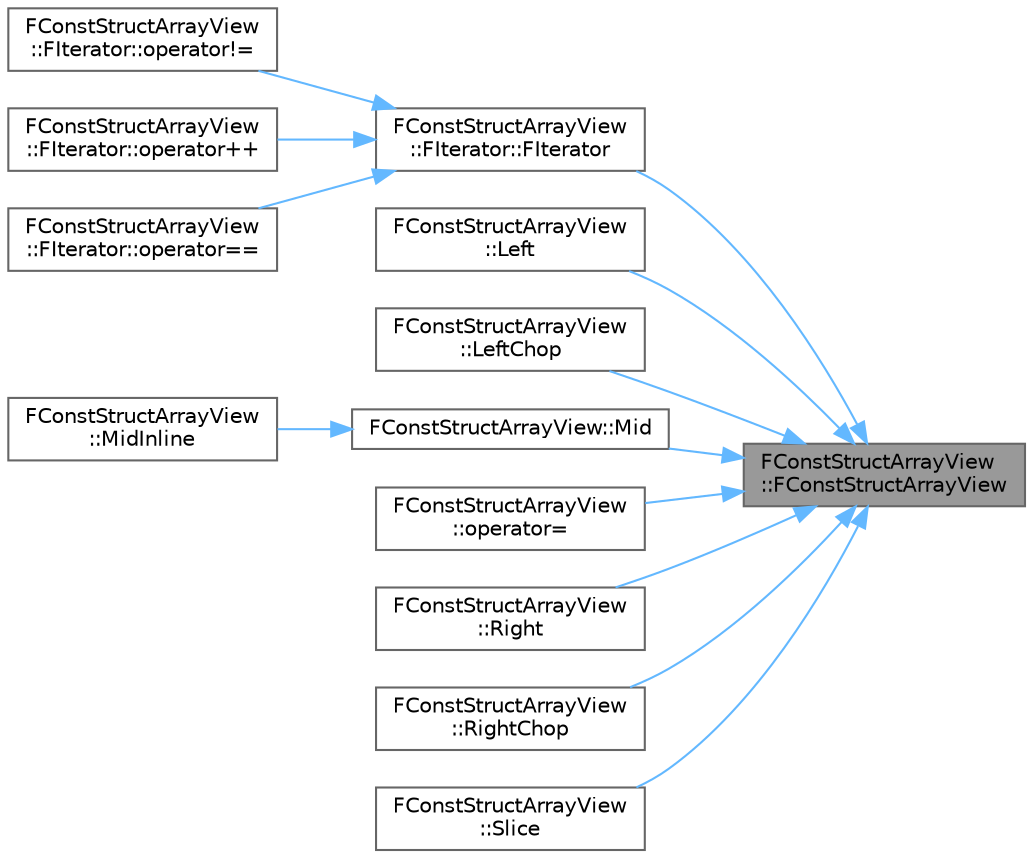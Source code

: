 digraph "FConstStructArrayView::FConstStructArrayView"
{
 // INTERACTIVE_SVG=YES
 // LATEX_PDF_SIZE
  bgcolor="transparent";
  edge [fontname=Helvetica,fontsize=10,labelfontname=Helvetica,labelfontsize=10];
  node [fontname=Helvetica,fontsize=10,shape=box,height=0.2,width=0.4];
  rankdir="RL";
  Node1 [id="Node000001",label="FConstStructArrayView\l::FConstStructArrayView",height=0.2,width=0.4,color="gray40", fillcolor="grey60", style="filled", fontcolor="black",tooltip=" "];
  Node1 -> Node2 [id="edge1_Node000001_Node000002",dir="back",color="steelblue1",style="solid",tooltip=" "];
  Node2 [id="Node000002",label="FConstStructArrayView\l::FIterator::FIterator",height=0.2,width=0.4,color="grey40", fillcolor="white", style="filled",URL="$d6/d1e/structFConstStructArrayView_1_1FIterator.html#a155dafa05337304b37b14863e06f0cb3",tooltip=" "];
  Node2 -> Node3 [id="edge2_Node000002_Node000003",dir="back",color="steelblue1",style="solid",tooltip=" "];
  Node3 [id="Node000003",label="FConstStructArrayView\l::FIterator::operator!=",height=0.2,width=0.4,color="grey40", fillcolor="white", style="filled",URL="$d6/d1e/structFConstStructArrayView_1_1FIterator.html#a6fb3e4842c368217f54be9b5ddeeb727",tooltip=" "];
  Node2 -> Node4 [id="edge3_Node000002_Node000004",dir="back",color="steelblue1",style="solid",tooltip=" "];
  Node4 [id="Node000004",label="FConstStructArrayView\l::FIterator::operator++",height=0.2,width=0.4,color="grey40", fillcolor="white", style="filled",URL="$d6/d1e/structFConstStructArrayView_1_1FIterator.html#af152d311be98f066cb58bda2246e3089",tooltip=" "];
  Node2 -> Node5 [id="edge4_Node000002_Node000005",dir="back",color="steelblue1",style="solid",tooltip=" "];
  Node5 [id="Node000005",label="FConstStructArrayView\l::FIterator::operator==",height=0.2,width=0.4,color="grey40", fillcolor="white", style="filled",URL="$d6/d1e/structFConstStructArrayView_1_1FIterator.html#af72ad658dc0284615664d92ed1273469",tooltip=" "];
  Node1 -> Node6 [id="edge5_Node000001_Node000006",dir="back",color="steelblue1",style="solid",tooltip=" "];
  Node6 [id="Node000006",label="FConstStructArrayView\l::Left",height=0.2,width=0.4,color="grey40", fillcolor="white", style="filled",URL="$d5/d8f/structFConstStructArrayView.html#a62bf9e6e6b5fe845efb0562d3c5cfe64",tooltip="Returns the left-most part of the view by taking the given number of elements from the left."];
  Node1 -> Node7 [id="edge6_Node000001_Node000007",dir="back",color="steelblue1",style="solid",tooltip=" "];
  Node7 [id="Node000007",label="FConstStructArrayView\l::LeftChop",height=0.2,width=0.4,color="grey40", fillcolor="white", style="filled",URL="$d5/d8f/structFConstStructArrayView.html#a2aeedea64d193a2218a073487ec8857f",tooltip="Returns the left-most part of the view by chopping the given number of elements from the right."];
  Node1 -> Node8 [id="edge7_Node000001_Node000008",dir="back",color="steelblue1",style="solid",tooltip=" "];
  Node8 [id="Node000008",label="FConstStructArrayView::Mid",height=0.2,width=0.4,color="grey40", fillcolor="white", style="filled",URL="$d5/d8f/structFConstStructArrayView.html#a9be0897966f0d03afdb97855e3d25fca",tooltip="Returns the middle part of the view by taking up to the given number of elements from the given posit..."];
  Node8 -> Node9 [id="edge8_Node000008_Node000009",dir="back",color="steelblue1",style="solid",tooltip=" "];
  Node9 [id="Node000009",label="FConstStructArrayView\l::MidInline",height=0.2,width=0.4,color="grey40", fillcolor="white", style="filled",URL="$d5/d8f/structFConstStructArrayView.html#acdcd09b8bd2d256fe44eb0e520719280",tooltip="Modifies the view to be the middle part by taking up to the given number of elements from the given p..."];
  Node1 -> Node10 [id="edge9_Node000001_Node000010",dir="back",color="steelblue1",style="solid",tooltip=" "];
  Node10 [id="Node000010",label="FConstStructArrayView\l::operator=",height=0.2,width=0.4,color="grey40", fillcolor="white", style="filled",URL="$d5/d8f/structFConstStructArrayView.html#ae75eb05aa111a19b814e63f4bf33c63c",tooltip=" "];
  Node1 -> Node11 [id="edge10_Node000001_Node000011",dir="back",color="steelblue1",style="solid",tooltip=" "];
  Node11 [id="Node000011",label="FConstStructArrayView\l::Right",height=0.2,width=0.4,color="grey40", fillcolor="white", style="filled",URL="$d5/d8f/structFConstStructArrayView.html#af03dec901a4c02d3c96a06d69fa5ef25",tooltip="Returns the right-most part of the view by taking the given number of elements from the right."];
  Node1 -> Node12 [id="edge11_Node000001_Node000012",dir="back",color="steelblue1",style="solid",tooltip=" "];
  Node12 [id="Node000012",label="FConstStructArrayView\l::RightChop",height=0.2,width=0.4,color="grey40", fillcolor="white", style="filled",URL="$d5/d8f/structFConstStructArrayView.html#aa2444709358aaf4fe4657beb5f79d502",tooltip="Returns the right-most part of the view by chopping the given number of elements from the left."];
  Node1 -> Node13 [id="edge12_Node000001_Node000013",dir="back",color="steelblue1",style="solid",tooltip=" "];
  Node13 [id="Node000013",label="FConstStructArrayView\l::Slice",height=0.2,width=0.4,color="grey40", fillcolor="white", style="filled",URL="$d5/d8f/structFConstStructArrayView.html#ad575452998dfe468c11e632b5ee60c2a",tooltip="Returns a sliced view This is similar to Mid(), but with a narrow contract, i.e."];
}
